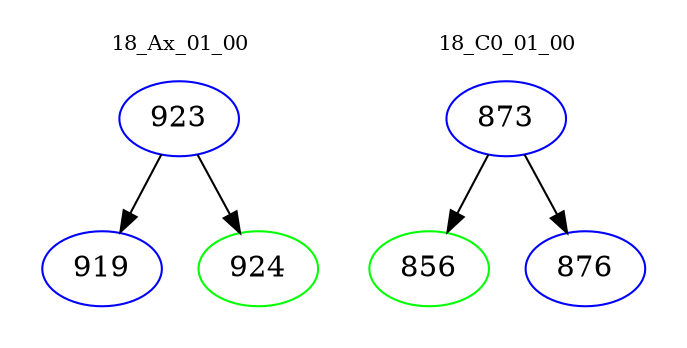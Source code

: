 digraph{
subgraph cluster_0 {
color = white
label = "18_Ax_01_00";
fontsize=10;
T0_923 [label="923", color="blue"]
T0_923 -> T0_919 [color="black"]
T0_919 [label="919", color="blue"]
T0_923 -> T0_924 [color="black"]
T0_924 [label="924", color="green"]
}
subgraph cluster_1 {
color = white
label = "18_C0_01_00";
fontsize=10;
T1_873 [label="873", color="blue"]
T1_873 -> T1_856 [color="black"]
T1_856 [label="856", color="green"]
T1_873 -> T1_876 [color="black"]
T1_876 [label="876", color="blue"]
}
}

